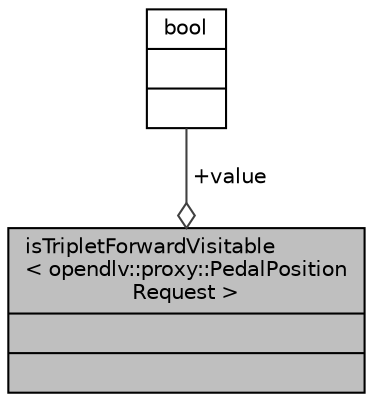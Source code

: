 digraph "isTripletForwardVisitable&lt; opendlv::proxy::PedalPositionRequest &gt;"
{
 // LATEX_PDF_SIZE
  edge [fontname="Helvetica",fontsize="10",labelfontname="Helvetica",labelfontsize="10"];
  node [fontname="Helvetica",fontsize="10",shape=record];
  Node1 [label="{isTripletForwardVisitable\l\< opendlv::proxy::PedalPosition\lRequest \>\n||}",height=0.2,width=0.4,color="black", fillcolor="grey75", style="filled", fontcolor="black",tooltip=" "];
  Node2 -> Node1 [color="grey25",fontsize="10",style="solid",label=" +value" ,arrowhead="odiamond",fontname="Helvetica"];
  Node2 [label="{bool\n||}",height=0.2,width=0.4,color="black", fillcolor="white", style="filled",tooltip=" "];
}

